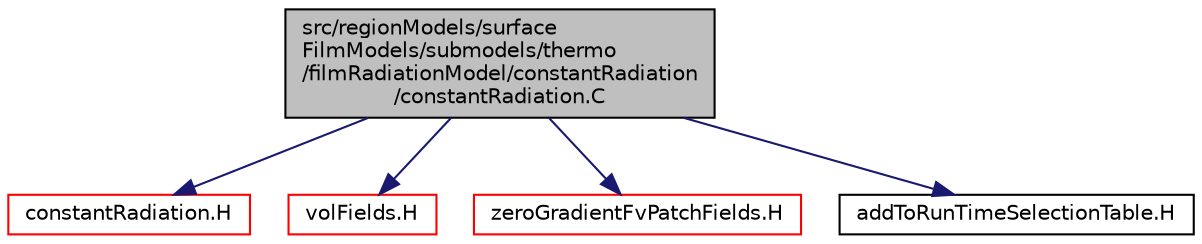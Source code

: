 digraph "src/regionModels/surfaceFilmModels/submodels/thermo/filmRadiationModel/constantRadiation/constantRadiation.C"
{
  bgcolor="transparent";
  edge [fontname="Helvetica",fontsize="10",labelfontname="Helvetica",labelfontsize="10"];
  node [fontname="Helvetica",fontsize="10",shape=record];
  Node1 [label="src/regionModels/surface\lFilmModels/submodels/thermo\l/filmRadiationModel/constantRadiation\l/constantRadiation.C",height=0.2,width=0.4,color="black", fillcolor="grey75", style="filled", fontcolor="black"];
  Node1 -> Node2 [color="midnightblue",fontsize="10",style="solid",fontname="Helvetica"];
  Node2 [label="constantRadiation.H",height=0.2,width=0.4,color="red",URL="$a09483.html"];
  Node1 -> Node3 [color="midnightblue",fontsize="10",style="solid",fontname="Helvetica"];
  Node3 [label="volFields.H",height=0.2,width=0.4,color="red",URL="$a05554.html"];
  Node1 -> Node4 [color="midnightblue",fontsize="10",style="solid",fontname="Helvetica"];
  Node4 [label="zeroGradientFvPatchFields.H",height=0.2,width=0.4,color="red",URL="$a05151.html"];
  Node1 -> Node5 [color="midnightblue",fontsize="10",style="solid",fontname="Helvetica"];
  Node5 [label="addToRunTimeSelectionTable.H",height=0.2,width=0.4,color="black",URL="$a07788.html",tooltip="Macros for easy insertion into run-time selection tables. "];
}
